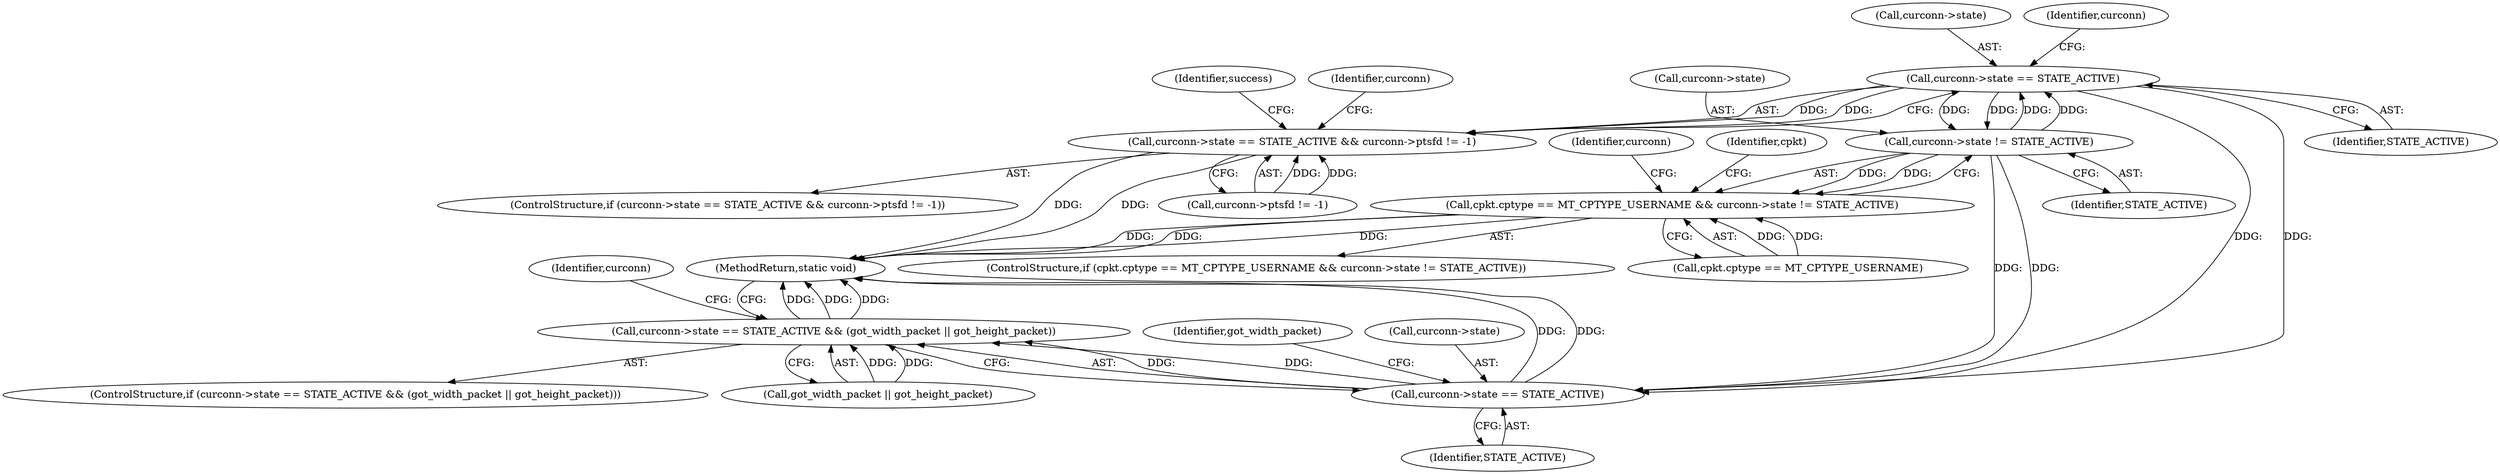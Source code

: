 digraph "0_MAC-Telnet_b69d11727d4f0f8cf719c79e3fb700f55ca03e9a_1@pointer" {
"1000420" [label="(Call,curconn->state == STATE_ACTIVE)"];
"1000241" [label="(Call,curconn->state != STATE_ACTIVE)"];
"1000420" [label="(Call,curconn->state == STATE_ACTIVE)"];
"1000235" [label="(Call,cpkt.cptype == MT_CPTYPE_USERNAME && curconn->state != STATE_ACTIVE)"];
"1000419" [label="(Call,curconn->state == STATE_ACTIVE && curconn->ptsfd != -1)"];
"1000474" [label="(Call,curconn->state == STATE_ACTIVE)"];
"1000473" [label="(Call,curconn->state == STATE_ACTIVE && (got_width_packet || got_height_packet))"];
"1000234" [label="(ControlStructure,if (cpkt.cptype == MT_CPTYPE_USERNAME && curconn->state != STATE_ACTIVE))"];
"1000472" [label="(ControlStructure,if (curconn->state == STATE_ACTIVE && (got_width_packet || got_height_packet)))"];
"1000458" [label="(Identifier,success)"];
"1000419" [label="(Call,curconn->state == STATE_ACTIVE && curconn->ptsfd != -1)"];
"1000421" [label="(Call,curconn->state)"];
"1000478" [label="(Identifier,STATE_ACTIVE)"];
"1000241" [label="(Call,curconn->state != STATE_ACTIVE)"];
"1000474" [label="(Call,curconn->state == STATE_ACTIVE)"];
"1000479" [label="(Call,got_width_packet || got_height_packet)"];
"1000480" [label="(Identifier,got_width_packet)"];
"1000242" [label="(Call,curconn->state)"];
"1000424" [label="(Identifier,STATE_ACTIVE)"];
"1000485" [label="(Identifier,curconn)"];
"1000245" [label="(Identifier,STATE_ACTIVE)"];
"1000418" [label="(ControlStructure,if (curconn->state == STATE_ACTIVE && curconn->ptsfd != -1))"];
"1000249" [label="(Identifier,curconn)"];
"1000493" [label="(MethodReturn,static void)"];
"1000473" [label="(Call,curconn->state == STATE_ACTIVE && (got_width_packet || got_height_packet))"];
"1000434" [label="(Identifier,curconn)"];
"1000475" [label="(Call,curconn->state)"];
"1000420" [label="(Call,curconn->state == STATE_ACTIVE)"];
"1000236" [label="(Call,cpkt.cptype == MT_CPTYPE_USERNAME)"];
"1000427" [label="(Identifier,curconn)"];
"1000235" [label="(Call,cpkt.cptype == MT_CPTYPE_USERNAME && curconn->state != STATE_ACTIVE)"];
"1000285" [label="(Identifier,cpkt)"];
"1000425" [label="(Call,curconn->ptsfd != -1)"];
"1000420" -> "1000419"  [label="AST: "];
"1000420" -> "1000424"  [label="CFG: "];
"1000421" -> "1000420"  [label="AST: "];
"1000424" -> "1000420"  [label="AST: "];
"1000427" -> "1000420"  [label="CFG: "];
"1000419" -> "1000420"  [label="CFG: "];
"1000420" -> "1000241"  [label="DDG: "];
"1000420" -> "1000241"  [label="DDG: "];
"1000420" -> "1000419"  [label="DDG: "];
"1000420" -> "1000419"  [label="DDG: "];
"1000241" -> "1000420"  [label="DDG: "];
"1000241" -> "1000420"  [label="DDG: "];
"1000420" -> "1000474"  [label="DDG: "];
"1000420" -> "1000474"  [label="DDG: "];
"1000241" -> "1000235"  [label="AST: "];
"1000241" -> "1000245"  [label="CFG: "];
"1000242" -> "1000241"  [label="AST: "];
"1000245" -> "1000241"  [label="AST: "];
"1000235" -> "1000241"  [label="CFG: "];
"1000241" -> "1000235"  [label="DDG: "];
"1000241" -> "1000235"  [label="DDG: "];
"1000241" -> "1000474"  [label="DDG: "];
"1000241" -> "1000474"  [label="DDG: "];
"1000235" -> "1000234"  [label="AST: "];
"1000235" -> "1000236"  [label="CFG: "];
"1000236" -> "1000235"  [label="AST: "];
"1000249" -> "1000235"  [label="CFG: "];
"1000285" -> "1000235"  [label="CFG: "];
"1000235" -> "1000493"  [label="DDG: "];
"1000235" -> "1000493"  [label="DDG: "];
"1000235" -> "1000493"  [label="DDG: "];
"1000236" -> "1000235"  [label="DDG: "];
"1000236" -> "1000235"  [label="DDG: "];
"1000419" -> "1000418"  [label="AST: "];
"1000419" -> "1000425"  [label="CFG: "];
"1000425" -> "1000419"  [label="AST: "];
"1000434" -> "1000419"  [label="CFG: "];
"1000458" -> "1000419"  [label="CFG: "];
"1000419" -> "1000493"  [label="DDG: "];
"1000419" -> "1000493"  [label="DDG: "];
"1000425" -> "1000419"  [label="DDG: "];
"1000425" -> "1000419"  [label="DDG: "];
"1000474" -> "1000473"  [label="AST: "];
"1000474" -> "1000478"  [label="CFG: "];
"1000475" -> "1000474"  [label="AST: "];
"1000478" -> "1000474"  [label="AST: "];
"1000480" -> "1000474"  [label="CFG: "];
"1000473" -> "1000474"  [label="CFG: "];
"1000474" -> "1000493"  [label="DDG: "];
"1000474" -> "1000493"  [label="DDG: "];
"1000474" -> "1000473"  [label="DDG: "];
"1000474" -> "1000473"  [label="DDG: "];
"1000473" -> "1000472"  [label="AST: "];
"1000473" -> "1000479"  [label="CFG: "];
"1000479" -> "1000473"  [label="AST: "];
"1000485" -> "1000473"  [label="CFG: "];
"1000493" -> "1000473"  [label="CFG: "];
"1000473" -> "1000493"  [label="DDG: "];
"1000473" -> "1000493"  [label="DDG: "];
"1000473" -> "1000493"  [label="DDG: "];
"1000479" -> "1000473"  [label="DDG: "];
"1000479" -> "1000473"  [label="DDG: "];
}
